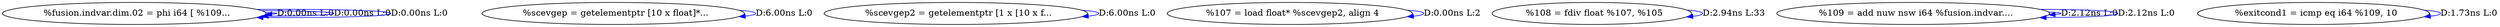 digraph {
Node0x29bad10[label="  %fusion.indvar.dim.02 = phi i64 [ %109..."];
Node0x29bad10 -> Node0x29bad10[label="D:0.00ns L:0",color=blue];
Node0x29bad10 -> Node0x29bad10[label="D:0.00ns L:0",color=blue];
Node0x29bad10 -> Node0x29bad10[label="D:0.00ns L:0",color=blue];
Node0x29badf0[label="  %scevgep = getelementptr [10 x float]*..."];
Node0x29badf0 -> Node0x29badf0[label="D:6.00ns L:0",color=blue];
Node0x29baed0[label="  %scevgep2 = getelementptr [1 x [10 x f..."];
Node0x29baed0 -> Node0x29baed0[label="D:6.00ns L:0",color=blue];
Node0x29bafb0[label="  %107 = load float* %scevgep2, align 4"];
Node0x29bafb0 -> Node0x29bafb0[label="D:0.00ns L:2",color=blue];
Node0x29bb090[label="  %108 = fdiv float %107, %105"];
Node0x29bb090 -> Node0x29bb090[label="D:2.94ns L:33",color=blue];
Node0x29bb250[label="  %109 = add nuw nsw i64 %fusion.indvar...."];
Node0x29bb250 -> Node0x29bb250[label="D:2.12ns L:0",color=blue];
Node0x29bb250 -> Node0x29bb250[label="D:2.12ns L:0",color=blue];
Node0x29bb330[label="  %exitcond1 = icmp eq i64 %109, 10"];
Node0x29bb330 -> Node0x29bb330[label="D:1.73ns L:0",color=blue];
}
